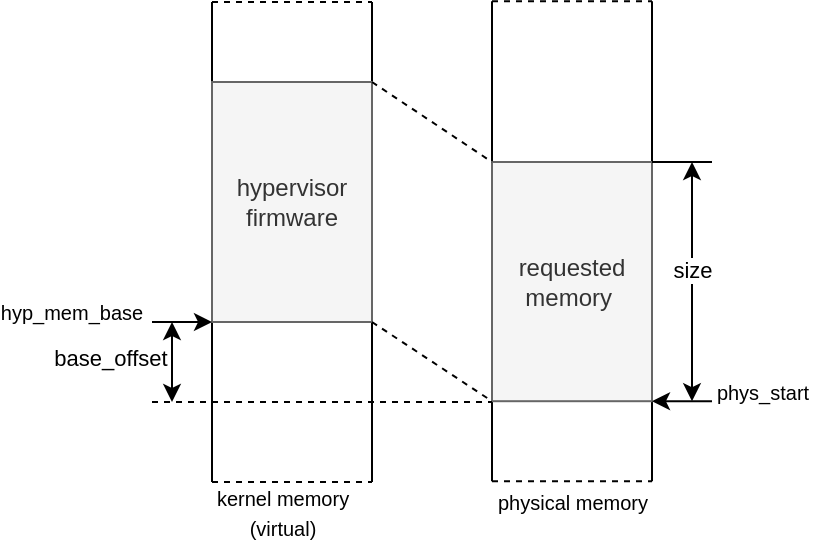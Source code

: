 <mxfile version="23.1.6" type="github">
  <diagram name="第 1 页" id="9xUPOt4oZxQG6Y2PiGtk">
    <mxGraphModel dx="830" dy="456" grid="1" gridSize="10" guides="1" tooltips="1" connect="1" arrows="1" fold="1" page="1" pageScale="1" pageWidth="827" pageHeight="1169" math="0" shadow="0">
      <root>
        <mxCell id="0" />
        <mxCell id="1" parent="0" />
        <mxCell id="c0-gq3srGuKgjeA9k8VQ-2" value="" style="endArrow=none;html=1;rounded=0;" edge="1" parent="1">
          <mxGeometry width="50" height="50" relative="1" as="geometry">
            <mxPoint x="300" y="319.6" as="sourcePoint" />
            <mxPoint x="300" y="79.6" as="targetPoint" />
          </mxGeometry>
        </mxCell>
        <mxCell id="c0-gq3srGuKgjeA9k8VQ-3" value="" style="endArrow=none;html=1;rounded=0;" edge="1" parent="1">
          <mxGeometry width="50" height="50" relative="1" as="geometry">
            <mxPoint x="380" y="319.6" as="sourcePoint" />
            <mxPoint x="380" y="79.6" as="targetPoint" />
          </mxGeometry>
        </mxCell>
        <mxCell id="c0-gq3srGuKgjeA9k8VQ-4" value="" style="endArrow=none;dashed=1;html=1;rounded=0;" edge="1" parent="1">
          <mxGeometry width="50" height="50" relative="1" as="geometry">
            <mxPoint x="300" y="79.6" as="sourcePoint" />
            <mxPoint x="380" y="79.6" as="targetPoint" />
          </mxGeometry>
        </mxCell>
        <mxCell id="c0-gq3srGuKgjeA9k8VQ-5" value="" style="endArrow=none;dashed=1;html=1;rounded=0;" edge="1" parent="1">
          <mxGeometry width="50" height="50" relative="1" as="geometry">
            <mxPoint x="300" y="319.6" as="sourcePoint" />
            <mxPoint x="380" y="319.6" as="targetPoint" />
          </mxGeometry>
        </mxCell>
        <mxCell id="c0-gq3srGuKgjeA9k8VQ-6" value="&lt;font style=&quot;font-size: 10px;&quot;&gt;physical memory&lt;/font&gt;" style="text;html=1;align=center;verticalAlign=middle;resizable=0;points=[];autosize=1;strokeColor=none;fillColor=none;" vertex="1" parent="1">
          <mxGeometry x="290" y="315" width="100" height="30" as="geometry" />
        </mxCell>
        <mxCell id="c0-gq3srGuKgjeA9k8VQ-9" value="" style="endArrow=none;html=1;rounded=0;" edge="1" parent="1">
          <mxGeometry width="50" height="50" relative="1" as="geometry">
            <mxPoint x="160" y="320" as="sourcePoint" />
            <mxPoint x="160" y="80" as="targetPoint" />
          </mxGeometry>
        </mxCell>
        <mxCell id="c0-gq3srGuKgjeA9k8VQ-10" value="" style="endArrow=none;html=1;rounded=0;" edge="1" parent="1">
          <mxGeometry width="50" height="50" relative="1" as="geometry">
            <mxPoint x="240" y="320" as="sourcePoint" />
            <mxPoint x="240" y="80" as="targetPoint" />
          </mxGeometry>
        </mxCell>
        <mxCell id="c0-gq3srGuKgjeA9k8VQ-11" value="" style="endArrow=none;dashed=1;html=1;rounded=0;strokeWidth=1;targetPerimeterSpacing=0;jumpSize=6;endSize=6;" edge="1" parent="1">
          <mxGeometry width="50" height="50" relative="1" as="geometry">
            <mxPoint x="160" y="80" as="sourcePoint" />
            <mxPoint x="240" y="80" as="targetPoint" />
          </mxGeometry>
        </mxCell>
        <mxCell id="c0-gq3srGuKgjeA9k8VQ-12" value="" style="endArrow=none;dashed=1;html=1;rounded=0;" edge="1" parent="1">
          <mxGeometry width="50" height="50" relative="1" as="geometry">
            <mxPoint x="160" y="320" as="sourcePoint" />
            <mxPoint x="240" y="320" as="targetPoint" />
          </mxGeometry>
        </mxCell>
        <mxCell id="c0-gq3srGuKgjeA9k8VQ-13" value="&lt;font style=&quot;font-size: 10px;&quot;&gt;kernel memory&lt;br&gt;(virtual)&lt;br&gt;&lt;/font&gt;" style="text;html=1;align=center;verticalAlign=middle;resizable=0;points=[];autosize=1;strokeColor=none;fillColor=none;" vertex="1" parent="1">
          <mxGeometry x="150" y="315" width="90" height="40" as="geometry" />
        </mxCell>
        <mxCell id="c0-gq3srGuKgjeA9k8VQ-14" value="&lt;font style=&quot;font-size: 12px;&quot;&gt;requested memory&amp;nbsp;&lt;/font&gt;" style="rounded=0;whiteSpace=wrap;html=1;fillColor=#f5f5f5;fontColor=#333333;strokeColor=#666666;" vertex="1" parent="1">
          <mxGeometry x="300" y="160" width="80" height="119.6" as="geometry" />
        </mxCell>
        <mxCell id="c0-gq3srGuKgjeA9k8VQ-15" value="" style="endArrow=classic;html=1;rounded=0;" edge="1" parent="1">
          <mxGeometry width="50" height="50" relative="1" as="geometry">
            <mxPoint x="410" y="279.6" as="sourcePoint" />
            <mxPoint x="380" y="279.6" as="targetPoint" />
          </mxGeometry>
        </mxCell>
        <mxCell id="c0-gq3srGuKgjeA9k8VQ-16" value="&lt;font style=&quot;font-size: 10px;&quot;&gt;phys_start&lt;/font&gt;" style="text;html=1;align=center;verticalAlign=middle;resizable=0;points=[];autosize=1;strokeColor=none;fillColor=none;" vertex="1" parent="1">
          <mxGeometry x="400" y="259.6" width="70" height="30" as="geometry" />
        </mxCell>
        <mxCell id="c0-gq3srGuKgjeA9k8VQ-17" value="" style="endArrow=none;html=1;rounded=0;" edge="1" parent="1">
          <mxGeometry width="50" height="50" relative="1" as="geometry">
            <mxPoint x="380" y="160" as="sourcePoint" />
            <mxPoint x="410" y="160" as="targetPoint" />
          </mxGeometry>
        </mxCell>
        <mxCell id="c0-gq3srGuKgjeA9k8VQ-18" value="" style="endArrow=classic;startArrow=classic;html=1;rounded=0;" edge="1" parent="1">
          <mxGeometry width="50" height="50" relative="1" as="geometry">
            <mxPoint x="400" y="279.6" as="sourcePoint" />
            <mxPoint x="400" y="160" as="targetPoint" />
          </mxGeometry>
        </mxCell>
        <mxCell id="c0-gq3srGuKgjeA9k8VQ-20" value="size" style="edgeLabel;html=1;align=center;verticalAlign=middle;resizable=0;points=[];" vertex="1" connectable="0" parent="c0-gq3srGuKgjeA9k8VQ-18">
          <mxGeometry x="-0.008" y="1" relative="1" as="geometry">
            <mxPoint x="1" y="-6" as="offset" />
          </mxGeometry>
        </mxCell>
        <mxCell id="c0-gq3srGuKgjeA9k8VQ-21" value="&lt;font style=&quot;font-size: 12px;&quot;&gt;hypervisor firmware&lt;/font&gt;" style="rounded=0;whiteSpace=wrap;html=1;fillColor=#f5f5f5;fontColor=#333333;strokeColor=#666666;" vertex="1" parent="1">
          <mxGeometry x="160" y="120" width="80" height="120" as="geometry" />
        </mxCell>
        <mxCell id="c0-gq3srGuKgjeA9k8VQ-22" value="" style="endArrow=classic;html=1;rounded=0;" edge="1" parent="1">
          <mxGeometry width="50" height="50" relative="1" as="geometry">
            <mxPoint x="130" y="240" as="sourcePoint" />
            <mxPoint x="160" y="240" as="targetPoint" />
          </mxGeometry>
        </mxCell>
        <mxCell id="c0-gq3srGuKgjeA9k8VQ-23" value="&lt;font style=&quot;font-size: 10px;&quot;&gt;hyp_mem_base&lt;/font&gt;" style="text;html=1;align=center;verticalAlign=middle;whiteSpace=wrap;rounded=0;" vertex="1" parent="1">
          <mxGeometry x="60" y="220" width="60" height="30" as="geometry" />
        </mxCell>
        <mxCell id="c0-gq3srGuKgjeA9k8VQ-24" value="" style="endArrow=none;dashed=1;html=1;rounded=0;entryX=0;entryY=0;entryDx=0;entryDy=0;" edge="1" parent="1" target="c0-gq3srGuKgjeA9k8VQ-14">
          <mxGeometry width="50" height="50" relative="1" as="geometry">
            <mxPoint x="240" y="120" as="sourcePoint" />
            <mxPoint x="290" y="70" as="targetPoint" />
          </mxGeometry>
        </mxCell>
        <mxCell id="c0-gq3srGuKgjeA9k8VQ-25" value="" style="endArrow=none;dashed=1;html=1;rounded=0;entryX=0;entryY=1;entryDx=0;entryDy=0;" edge="1" parent="1" target="c0-gq3srGuKgjeA9k8VQ-14">
          <mxGeometry width="50" height="50" relative="1" as="geometry">
            <mxPoint x="240" y="240" as="sourcePoint" />
            <mxPoint x="290" y="190" as="targetPoint" />
          </mxGeometry>
        </mxCell>
        <mxCell id="c0-gq3srGuKgjeA9k8VQ-28" value="" style="endArrow=none;dashed=1;html=1;rounded=0;" edge="1" parent="1">
          <mxGeometry width="50" height="50" relative="1" as="geometry">
            <mxPoint x="130" y="280" as="sourcePoint" />
            <mxPoint x="300" y="280" as="targetPoint" />
          </mxGeometry>
        </mxCell>
        <mxCell id="c0-gq3srGuKgjeA9k8VQ-29" value="" style="endArrow=classic;startArrow=classic;html=1;rounded=0;" edge="1" parent="1">
          <mxGeometry width="50" height="50" relative="1" as="geometry">
            <mxPoint x="140" y="280" as="sourcePoint" />
            <mxPoint x="140" y="240" as="targetPoint" />
          </mxGeometry>
        </mxCell>
        <mxCell id="c0-gq3srGuKgjeA9k8VQ-30" value="base_offset" style="edgeLabel;html=1;align=center;verticalAlign=middle;resizable=0;points=[];" vertex="1" connectable="0" parent="c0-gq3srGuKgjeA9k8VQ-29">
          <mxGeometry x="0.1" relative="1" as="geometry">
            <mxPoint x="-31" as="offset" />
          </mxGeometry>
        </mxCell>
      </root>
    </mxGraphModel>
  </diagram>
</mxfile>
